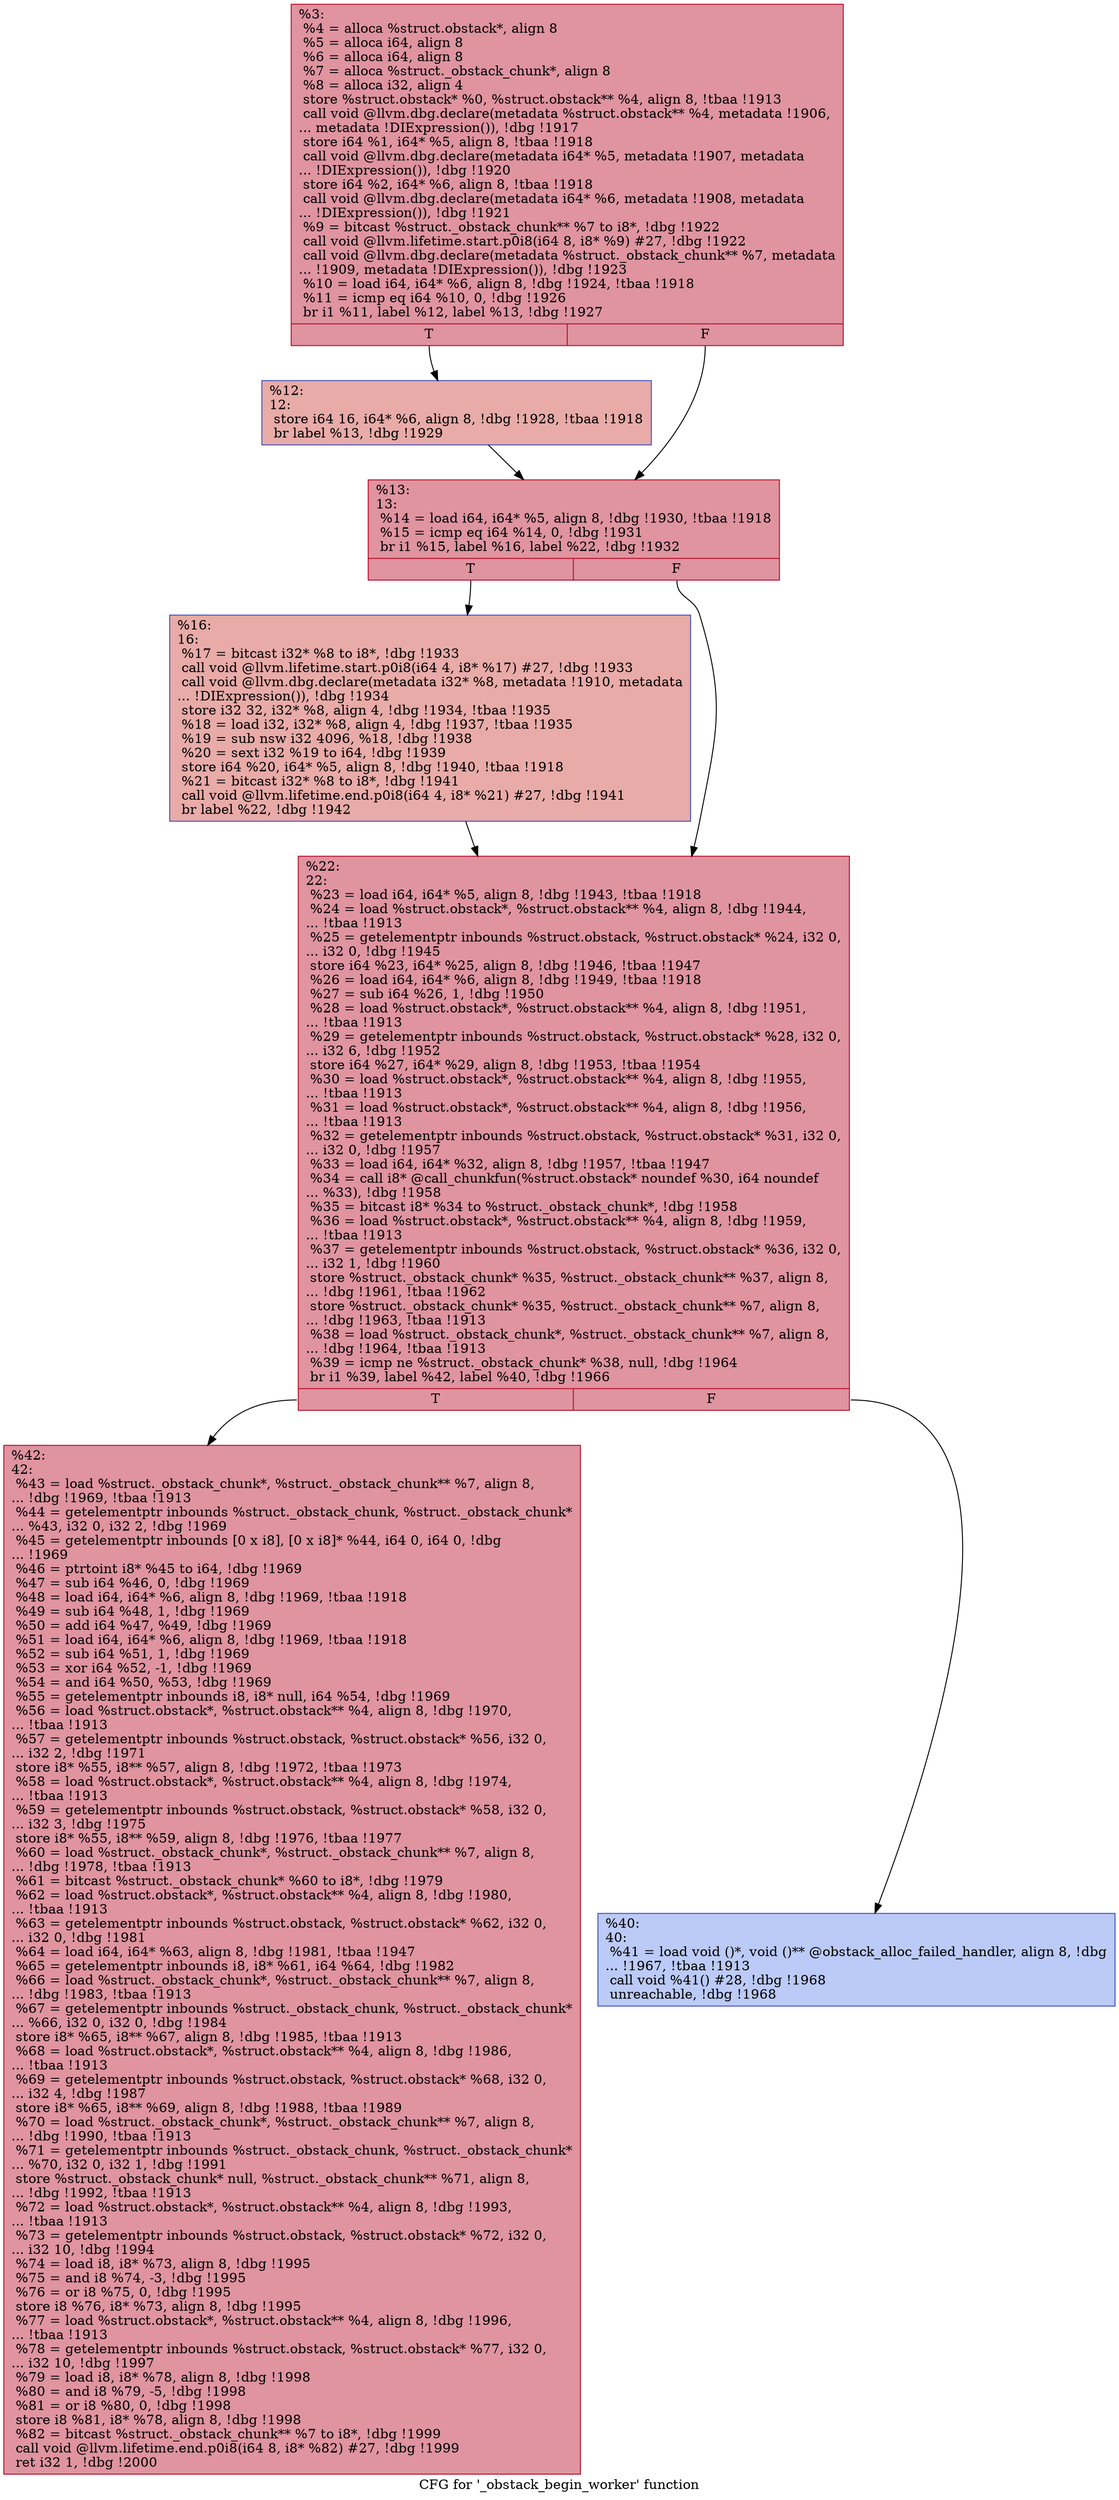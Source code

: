 digraph "CFG for '_obstack_begin_worker' function" {
	label="CFG for '_obstack_begin_worker' function";

	Node0x2454180 [shape=record,color="#b70d28ff", style=filled, fillcolor="#b70d2870",label="{%3:\l  %4 = alloca %struct.obstack*, align 8\l  %5 = alloca i64, align 8\l  %6 = alloca i64, align 8\l  %7 = alloca %struct._obstack_chunk*, align 8\l  %8 = alloca i32, align 4\l  store %struct.obstack* %0, %struct.obstack** %4, align 8, !tbaa !1913\l  call void @llvm.dbg.declare(metadata %struct.obstack** %4, metadata !1906,\l... metadata !DIExpression()), !dbg !1917\l  store i64 %1, i64* %5, align 8, !tbaa !1918\l  call void @llvm.dbg.declare(metadata i64* %5, metadata !1907, metadata\l... !DIExpression()), !dbg !1920\l  store i64 %2, i64* %6, align 8, !tbaa !1918\l  call void @llvm.dbg.declare(metadata i64* %6, metadata !1908, metadata\l... !DIExpression()), !dbg !1921\l  %9 = bitcast %struct._obstack_chunk** %7 to i8*, !dbg !1922\l  call void @llvm.lifetime.start.p0i8(i64 8, i8* %9) #27, !dbg !1922\l  call void @llvm.dbg.declare(metadata %struct._obstack_chunk** %7, metadata\l... !1909, metadata !DIExpression()), !dbg !1923\l  %10 = load i64, i64* %6, align 8, !dbg !1924, !tbaa !1918\l  %11 = icmp eq i64 %10, 0, !dbg !1926\l  br i1 %11, label %12, label %13, !dbg !1927\l|{<s0>T|<s1>F}}"];
	Node0x2454180:s0 -> Node0x2456330;
	Node0x2454180:s1 -> Node0x2456380;
	Node0x2456330 [shape=record,color="#3d50c3ff", style=filled, fillcolor="#cc403a70",label="{%12:\l12:                                               \l  store i64 16, i64* %6, align 8, !dbg !1928, !tbaa !1918\l  br label %13, !dbg !1929\l}"];
	Node0x2456330 -> Node0x2456380;
	Node0x2456380 [shape=record,color="#b70d28ff", style=filled, fillcolor="#b70d2870",label="{%13:\l13:                                               \l  %14 = load i64, i64* %5, align 8, !dbg !1930, !tbaa !1918\l  %15 = icmp eq i64 %14, 0, !dbg !1931\l  br i1 %15, label %16, label %22, !dbg !1932\l|{<s0>T|<s1>F}}"];
	Node0x2456380:s0 -> Node0x24563d0;
	Node0x2456380:s1 -> Node0x2456420;
	Node0x24563d0 [shape=record,color="#3d50c3ff", style=filled, fillcolor="#cc403a70",label="{%16:\l16:                                               \l  %17 = bitcast i32* %8 to i8*, !dbg !1933\l  call void @llvm.lifetime.start.p0i8(i64 4, i8* %17) #27, !dbg !1933\l  call void @llvm.dbg.declare(metadata i32* %8, metadata !1910, metadata\l... !DIExpression()), !dbg !1934\l  store i32 32, i32* %8, align 4, !dbg !1934, !tbaa !1935\l  %18 = load i32, i32* %8, align 4, !dbg !1937, !tbaa !1935\l  %19 = sub nsw i32 4096, %18, !dbg !1938\l  %20 = sext i32 %19 to i64, !dbg !1939\l  store i64 %20, i64* %5, align 8, !dbg !1940, !tbaa !1918\l  %21 = bitcast i32* %8 to i8*, !dbg !1941\l  call void @llvm.lifetime.end.p0i8(i64 4, i8* %21) #27, !dbg !1941\l  br label %22, !dbg !1942\l}"];
	Node0x24563d0 -> Node0x2456420;
	Node0x2456420 [shape=record,color="#b70d28ff", style=filled, fillcolor="#b70d2870",label="{%22:\l22:                                               \l  %23 = load i64, i64* %5, align 8, !dbg !1943, !tbaa !1918\l  %24 = load %struct.obstack*, %struct.obstack** %4, align 8, !dbg !1944,\l... !tbaa !1913\l  %25 = getelementptr inbounds %struct.obstack, %struct.obstack* %24, i32 0,\l... i32 0, !dbg !1945\l  store i64 %23, i64* %25, align 8, !dbg !1946, !tbaa !1947\l  %26 = load i64, i64* %6, align 8, !dbg !1949, !tbaa !1918\l  %27 = sub i64 %26, 1, !dbg !1950\l  %28 = load %struct.obstack*, %struct.obstack** %4, align 8, !dbg !1951,\l... !tbaa !1913\l  %29 = getelementptr inbounds %struct.obstack, %struct.obstack* %28, i32 0,\l... i32 6, !dbg !1952\l  store i64 %27, i64* %29, align 8, !dbg !1953, !tbaa !1954\l  %30 = load %struct.obstack*, %struct.obstack** %4, align 8, !dbg !1955,\l... !tbaa !1913\l  %31 = load %struct.obstack*, %struct.obstack** %4, align 8, !dbg !1956,\l... !tbaa !1913\l  %32 = getelementptr inbounds %struct.obstack, %struct.obstack* %31, i32 0,\l... i32 0, !dbg !1957\l  %33 = load i64, i64* %32, align 8, !dbg !1957, !tbaa !1947\l  %34 = call i8* @call_chunkfun(%struct.obstack* noundef %30, i64 noundef\l... %33), !dbg !1958\l  %35 = bitcast i8* %34 to %struct._obstack_chunk*, !dbg !1958\l  %36 = load %struct.obstack*, %struct.obstack** %4, align 8, !dbg !1959,\l... !tbaa !1913\l  %37 = getelementptr inbounds %struct.obstack, %struct.obstack* %36, i32 0,\l... i32 1, !dbg !1960\l  store %struct._obstack_chunk* %35, %struct._obstack_chunk** %37, align 8,\l... !dbg !1961, !tbaa !1962\l  store %struct._obstack_chunk* %35, %struct._obstack_chunk** %7, align 8,\l... !dbg !1963, !tbaa !1913\l  %38 = load %struct._obstack_chunk*, %struct._obstack_chunk** %7, align 8,\l... !dbg !1964, !tbaa !1913\l  %39 = icmp ne %struct._obstack_chunk* %38, null, !dbg !1964\l  br i1 %39, label %42, label %40, !dbg !1966\l|{<s0>T|<s1>F}}"];
	Node0x2456420:s0 -> Node0x24564c0;
	Node0x2456420:s1 -> Node0x2456470;
	Node0x2456470 [shape=record,color="#3d50c3ff", style=filled, fillcolor="#6687ed70",label="{%40:\l40:                                               \l  %41 = load void ()*, void ()** @obstack_alloc_failed_handler, align 8, !dbg\l... !1967, !tbaa !1913\l  call void %41() #28, !dbg !1968\l  unreachable, !dbg !1968\l}"];
	Node0x24564c0 [shape=record,color="#b70d28ff", style=filled, fillcolor="#b70d2870",label="{%42:\l42:                                               \l  %43 = load %struct._obstack_chunk*, %struct._obstack_chunk** %7, align 8,\l... !dbg !1969, !tbaa !1913\l  %44 = getelementptr inbounds %struct._obstack_chunk, %struct._obstack_chunk*\l... %43, i32 0, i32 2, !dbg !1969\l  %45 = getelementptr inbounds [0 x i8], [0 x i8]* %44, i64 0, i64 0, !dbg\l... !1969\l  %46 = ptrtoint i8* %45 to i64, !dbg !1969\l  %47 = sub i64 %46, 0, !dbg !1969\l  %48 = load i64, i64* %6, align 8, !dbg !1969, !tbaa !1918\l  %49 = sub i64 %48, 1, !dbg !1969\l  %50 = add i64 %47, %49, !dbg !1969\l  %51 = load i64, i64* %6, align 8, !dbg !1969, !tbaa !1918\l  %52 = sub i64 %51, 1, !dbg !1969\l  %53 = xor i64 %52, -1, !dbg !1969\l  %54 = and i64 %50, %53, !dbg !1969\l  %55 = getelementptr inbounds i8, i8* null, i64 %54, !dbg !1969\l  %56 = load %struct.obstack*, %struct.obstack** %4, align 8, !dbg !1970,\l... !tbaa !1913\l  %57 = getelementptr inbounds %struct.obstack, %struct.obstack* %56, i32 0,\l... i32 2, !dbg !1971\l  store i8* %55, i8** %57, align 8, !dbg !1972, !tbaa !1973\l  %58 = load %struct.obstack*, %struct.obstack** %4, align 8, !dbg !1974,\l... !tbaa !1913\l  %59 = getelementptr inbounds %struct.obstack, %struct.obstack* %58, i32 0,\l... i32 3, !dbg !1975\l  store i8* %55, i8** %59, align 8, !dbg !1976, !tbaa !1977\l  %60 = load %struct._obstack_chunk*, %struct._obstack_chunk** %7, align 8,\l... !dbg !1978, !tbaa !1913\l  %61 = bitcast %struct._obstack_chunk* %60 to i8*, !dbg !1979\l  %62 = load %struct.obstack*, %struct.obstack** %4, align 8, !dbg !1980,\l... !tbaa !1913\l  %63 = getelementptr inbounds %struct.obstack, %struct.obstack* %62, i32 0,\l... i32 0, !dbg !1981\l  %64 = load i64, i64* %63, align 8, !dbg !1981, !tbaa !1947\l  %65 = getelementptr inbounds i8, i8* %61, i64 %64, !dbg !1982\l  %66 = load %struct._obstack_chunk*, %struct._obstack_chunk** %7, align 8,\l... !dbg !1983, !tbaa !1913\l  %67 = getelementptr inbounds %struct._obstack_chunk, %struct._obstack_chunk*\l... %66, i32 0, i32 0, !dbg !1984\l  store i8* %65, i8** %67, align 8, !dbg !1985, !tbaa !1913\l  %68 = load %struct.obstack*, %struct.obstack** %4, align 8, !dbg !1986,\l... !tbaa !1913\l  %69 = getelementptr inbounds %struct.obstack, %struct.obstack* %68, i32 0,\l... i32 4, !dbg !1987\l  store i8* %65, i8** %69, align 8, !dbg !1988, !tbaa !1989\l  %70 = load %struct._obstack_chunk*, %struct._obstack_chunk** %7, align 8,\l... !dbg !1990, !tbaa !1913\l  %71 = getelementptr inbounds %struct._obstack_chunk, %struct._obstack_chunk*\l... %70, i32 0, i32 1, !dbg !1991\l  store %struct._obstack_chunk* null, %struct._obstack_chunk** %71, align 8,\l... !dbg !1992, !tbaa !1913\l  %72 = load %struct.obstack*, %struct.obstack** %4, align 8, !dbg !1993,\l... !tbaa !1913\l  %73 = getelementptr inbounds %struct.obstack, %struct.obstack* %72, i32 0,\l... i32 10, !dbg !1994\l  %74 = load i8, i8* %73, align 8, !dbg !1995\l  %75 = and i8 %74, -3, !dbg !1995\l  %76 = or i8 %75, 0, !dbg !1995\l  store i8 %76, i8* %73, align 8, !dbg !1995\l  %77 = load %struct.obstack*, %struct.obstack** %4, align 8, !dbg !1996,\l... !tbaa !1913\l  %78 = getelementptr inbounds %struct.obstack, %struct.obstack* %77, i32 0,\l... i32 10, !dbg !1997\l  %79 = load i8, i8* %78, align 8, !dbg !1998\l  %80 = and i8 %79, -5, !dbg !1998\l  %81 = or i8 %80, 0, !dbg !1998\l  store i8 %81, i8* %78, align 8, !dbg !1998\l  %82 = bitcast %struct._obstack_chunk** %7 to i8*, !dbg !1999\l  call void @llvm.lifetime.end.p0i8(i64 8, i8* %82) #27, !dbg !1999\l  ret i32 1, !dbg !2000\l}"];
}
